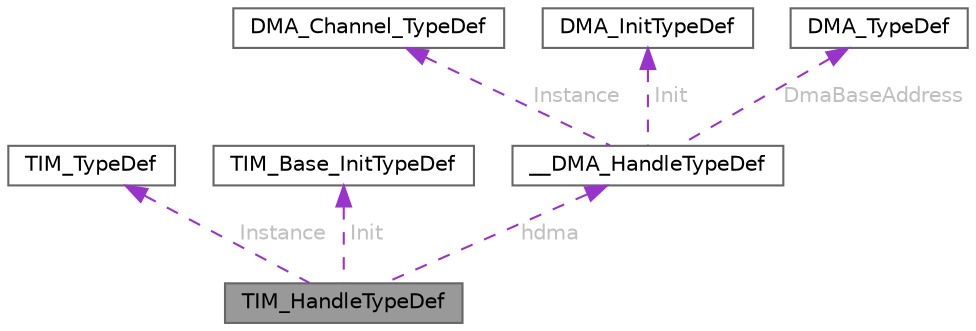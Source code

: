 digraph "TIM_HandleTypeDef"
{
 // LATEX_PDF_SIZE
  bgcolor="transparent";
  edge [fontname=Helvetica,fontsize=10,labelfontname=Helvetica,labelfontsize=10];
  node [fontname=Helvetica,fontsize=10,shape=box,height=0.2,width=0.4];
  Node1 [id="Node000001",label="TIM_HandleTypeDef",height=0.2,width=0.4,color="gray40", fillcolor="grey60", style="filled", fontcolor="black",tooltip="TIM Time Base Handle Structure definition."];
  Node2 -> Node1 [id="edge1_Node000001_Node000002",dir="back",color="darkorchid3",style="dashed",tooltip=" ",label=" Instance",fontcolor="grey" ];
  Node2 [id="Node000002",label="TIM_TypeDef",height=0.2,width=0.4,color="gray40", fillcolor="white", style="filled",URL="$struct_t_i_m___type_def.html",tooltip="TIM."];
  Node3 -> Node1 [id="edge2_Node000001_Node000003",dir="back",color="darkorchid3",style="dashed",tooltip=" ",label=" Init",fontcolor="grey" ];
  Node3 [id="Node000003",label="TIM_Base_InitTypeDef",height=0.2,width=0.4,color="gray40", fillcolor="white", style="filled",URL="$struct_t_i_m___base___init_type_def.html",tooltip="TIM Time base Configuration Structure definition."];
  Node4 -> Node1 [id="edge3_Node000001_Node000004",dir="back",color="darkorchid3",style="dashed",tooltip=" ",label=" hdma",fontcolor="grey" ];
  Node4 [id="Node000004",label="__DMA_HandleTypeDef",height=0.2,width=0.4,color="gray40", fillcolor="white", style="filled",URL="$struct_____d_m_a___handle_type_def.html",tooltip="DMA handle Structure definition"];
  Node5 -> Node4 [id="edge4_Node000004_Node000005",dir="back",color="darkorchid3",style="dashed",tooltip=" ",label=" Instance",fontcolor="grey" ];
  Node5 [id="Node000005",label="DMA_Channel_TypeDef",height=0.2,width=0.4,color="gray40", fillcolor="white", style="filled",URL="$struct_d_m_a___channel___type_def.html",tooltip="DMA Controller."];
  Node6 -> Node4 [id="edge5_Node000004_Node000006",dir="back",color="darkorchid3",style="dashed",tooltip=" ",label=" Init",fontcolor="grey" ];
  Node6 [id="Node000006",label="DMA_InitTypeDef",height=0.2,width=0.4,color="gray40", fillcolor="white", style="filled",URL="$struct_d_m_a___init_type_def.html",tooltip="DMA Configuration Structure definition"];
  Node7 -> Node4 [id="edge6_Node000004_Node000007",dir="back",color="darkorchid3",style="dashed",tooltip=" ",label=" DmaBaseAddress",fontcolor="grey" ];
  Node7 [id="Node000007",label="DMA_TypeDef",height=0.2,width=0.4,color="gray40", fillcolor="white", style="filled",URL="$struct_d_m_a___type_def.html",tooltip=" "];
}
